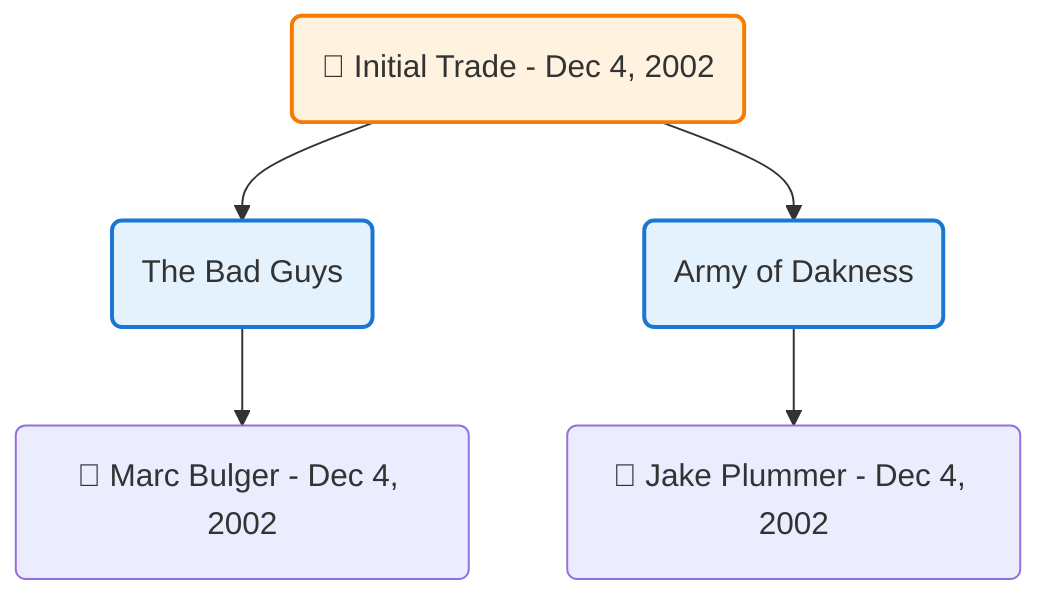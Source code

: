 flowchart TD

    TRADE_MAIN("🔄 Initial Trade - Dec 4, 2002")
    TEAM_1("The Bad Guys")
    TEAM_2("Army of Dakness")
    NODE_73f4ac3d-3f9b-44ca-9c0e-9cb005ada204("🔄 Marc Bulger - Dec 4, 2002")
    NODE_61a86536-d3a1-4fa7-9def-ec1cc0ac2772("🔄 Jake Plummer - Dec 4, 2002")

    TRADE_MAIN --> TEAM_1
    TRADE_MAIN --> TEAM_2
    TEAM_1 --> NODE_73f4ac3d-3f9b-44ca-9c0e-9cb005ada204
    TEAM_2 --> NODE_61a86536-d3a1-4fa7-9def-ec1cc0ac2772

    %% Node styling
    classDef teamNode fill:#e3f2fd,stroke:#1976d2,stroke-width:2px
    classDef tradeNode fill:#fff3e0,stroke:#f57c00,stroke-width:2px
    classDef playerNode fill:#f3e5f5,stroke:#7b1fa2,stroke-width:1px
    classDef nonRootPlayerNode fill:#f5f5f5,stroke:#757575,stroke-width:1px
    classDef endNode fill:#ffebee,stroke:#c62828,stroke-width:2px
    classDef waiverNode fill:#e8f5e8,stroke:#388e3c,stroke-width:2px
    classDef championshipNode fill:#fff9c4,stroke:#f57f17,stroke-width:3px

    class TEAM_1,TEAM_2 teamNode
    class TRADE_MAIN tradeNode